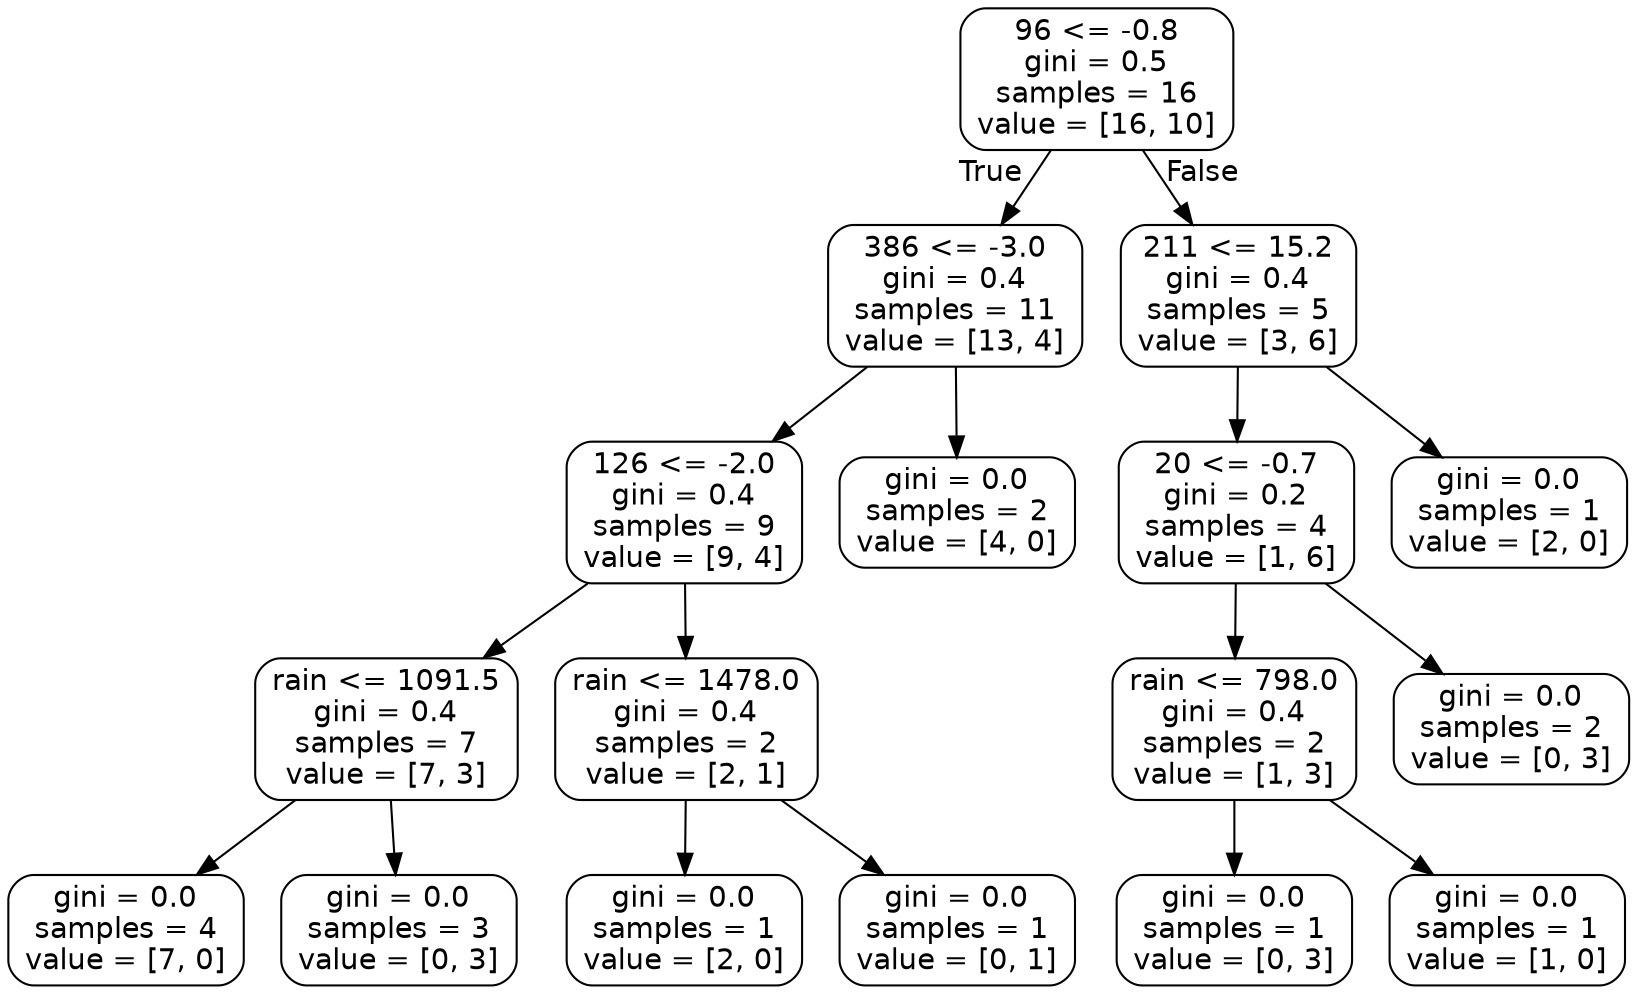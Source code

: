 digraph Tree {
node [shape=box, style="rounded", color="black", fontname=helvetica] ;
edge [fontname=helvetica] ;
0 [label="96 <= -0.8\ngini = 0.5\nsamples = 16\nvalue = [16, 10]"] ;
1 [label="386 <= -3.0\ngini = 0.4\nsamples = 11\nvalue = [13, 4]"] ;
0 -> 1 [labeldistance=2.5, labelangle=45, headlabel="True"] ;
2 [label="126 <= -2.0\ngini = 0.4\nsamples = 9\nvalue = [9, 4]"] ;
1 -> 2 ;
3 [label="rain <= 1091.5\ngini = 0.4\nsamples = 7\nvalue = [7, 3]"] ;
2 -> 3 ;
4 [label="gini = 0.0\nsamples = 4\nvalue = [7, 0]"] ;
3 -> 4 ;
5 [label="gini = 0.0\nsamples = 3\nvalue = [0, 3]"] ;
3 -> 5 ;
6 [label="rain <= 1478.0\ngini = 0.4\nsamples = 2\nvalue = [2, 1]"] ;
2 -> 6 ;
7 [label="gini = 0.0\nsamples = 1\nvalue = [2, 0]"] ;
6 -> 7 ;
8 [label="gini = 0.0\nsamples = 1\nvalue = [0, 1]"] ;
6 -> 8 ;
9 [label="gini = 0.0\nsamples = 2\nvalue = [4, 0]"] ;
1 -> 9 ;
10 [label="211 <= 15.2\ngini = 0.4\nsamples = 5\nvalue = [3, 6]"] ;
0 -> 10 [labeldistance=2.5, labelangle=-45, headlabel="False"] ;
11 [label="20 <= -0.7\ngini = 0.2\nsamples = 4\nvalue = [1, 6]"] ;
10 -> 11 ;
12 [label="rain <= 798.0\ngini = 0.4\nsamples = 2\nvalue = [1, 3]"] ;
11 -> 12 ;
13 [label="gini = 0.0\nsamples = 1\nvalue = [0, 3]"] ;
12 -> 13 ;
14 [label="gini = 0.0\nsamples = 1\nvalue = [1, 0]"] ;
12 -> 14 ;
15 [label="gini = 0.0\nsamples = 2\nvalue = [0, 3]"] ;
11 -> 15 ;
16 [label="gini = 0.0\nsamples = 1\nvalue = [2, 0]"] ;
10 -> 16 ;
}